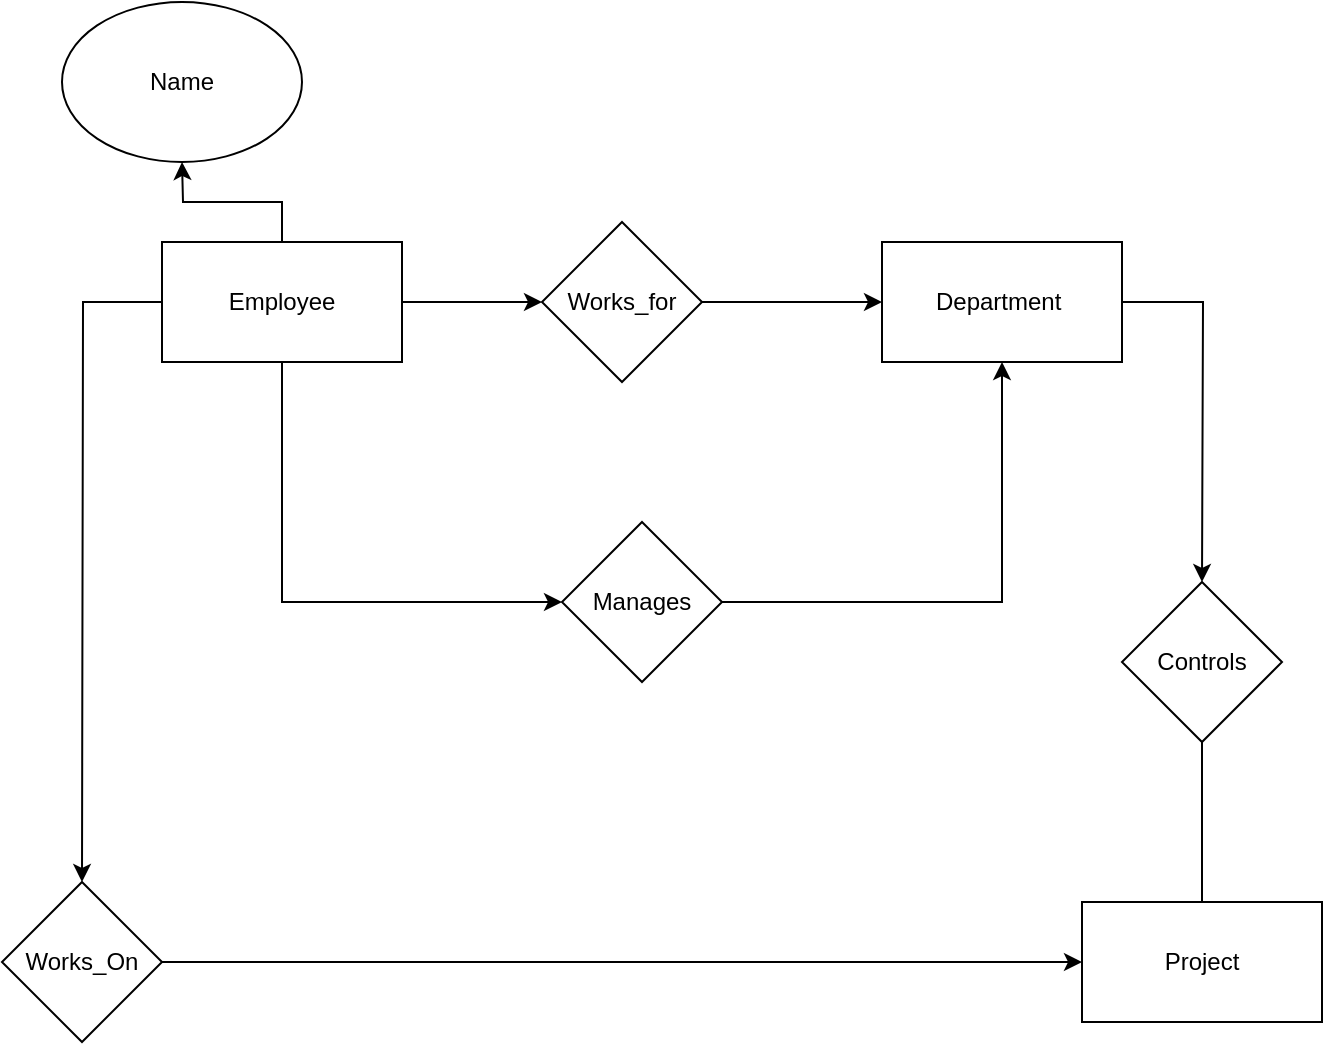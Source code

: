 <mxfile version="21.5.2" type="device">
  <diagram id="R2lEEEUBdFMjLlhIrx00" name="Page-1">
    <mxGraphModel dx="1379" dy="788" grid="1" gridSize="10" guides="1" tooltips="1" connect="1" arrows="1" fold="1" page="1" pageScale="1" pageWidth="850" pageHeight="1100" math="0" shadow="0" extFonts="Permanent Marker^https://fonts.googleapis.com/css?family=Permanent+Marker">
      <root>
        <mxCell id="0" />
        <mxCell id="1" parent="0" />
        <mxCell id="mj4JpnieNHr5O6hRnibU-2" style="edgeStyle=orthogonalEdgeStyle;rounded=0;orthogonalLoop=1;jettySize=auto;html=1;" edge="1" parent="1" source="mj4JpnieNHr5O6hRnibU-1">
          <mxGeometry relative="1" as="geometry">
            <mxPoint x="350" y="180" as="targetPoint" />
          </mxGeometry>
        </mxCell>
        <mxCell id="mj4JpnieNHr5O6hRnibU-6" style="edgeStyle=orthogonalEdgeStyle;rounded=0;orthogonalLoop=1;jettySize=auto;html=1;entryX=0;entryY=0.5;entryDx=0;entryDy=0;exitX=0.5;exitY=1;exitDx=0;exitDy=0;" edge="1" parent="1" source="mj4JpnieNHr5O6hRnibU-1" target="mj4JpnieNHr5O6hRnibU-7">
          <mxGeometry relative="1" as="geometry">
            <mxPoint x="280" y="340" as="targetPoint" />
          </mxGeometry>
        </mxCell>
        <mxCell id="mj4JpnieNHr5O6hRnibU-17" style="edgeStyle=orthogonalEdgeStyle;rounded=0;orthogonalLoop=1;jettySize=auto;html=1;" edge="1" parent="1" source="mj4JpnieNHr5O6hRnibU-1">
          <mxGeometry relative="1" as="geometry">
            <mxPoint x="120" y="470" as="targetPoint" />
          </mxGeometry>
        </mxCell>
        <mxCell id="mj4JpnieNHr5O6hRnibU-18" style="edgeStyle=orthogonalEdgeStyle;rounded=0;orthogonalLoop=1;jettySize=auto;html=1;" edge="1" parent="1" source="mj4JpnieNHr5O6hRnibU-1">
          <mxGeometry relative="1" as="geometry">
            <mxPoint x="170" y="110" as="targetPoint" />
          </mxGeometry>
        </mxCell>
        <mxCell id="mj4JpnieNHr5O6hRnibU-1" value="Employee" style="rounded=0;whiteSpace=wrap;html=1;" vertex="1" parent="1">
          <mxGeometry x="160" y="150" width="120" height="60" as="geometry" />
        </mxCell>
        <mxCell id="mj4JpnieNHr5O6hRnibU-4" style="edgeStyle=orthogonalEdgeStyle;rounded=0;orthogonalLoop=1;jettySize=auto;html=1;" edge="1" parent="1" source="mj4JpnieNHr5O6hRnibU-3">
          <mxGeometry relative="1" as="geometry">
            <mxPoint x="520" y="180" as="targetPoint" />
          </mxGeometry>
        </mxCell>
        <mxCell id="mj4JpnieNHr5O6hRnibU-3" value="Works_for" style="rhombus;whiteSpace=wrap;html=1;" vertex="1" parent="1">
          <mxGeometry x="350" y="140" width="80" height="80" as="geometry" />
        </mxCell>
        <mxCell id="mj4JpnieNHr5O6hRnibU-9" style="edgeStyle=orthogonalEdgeStyle;rounded=0;orthogonalLoop=1;jettySize=auto;html=1;" edge="1" parent="1" source="mj4JpnieNHr5O6hRnibU-5">
          <mxGeometry relative="1" as="geometry">
            <mxPoint x="680" y="320" as="targetPoint" />
          </mxGeometry>
        </mxCell>
        <mxCell id="mj4JpnieNHr5O6hRnibU-5" value="Department&amp;nbsp;" style="rounded=0;whiteSpace=wrap;html=1;" vertex="1" parent="1">
          <mxGeometry x="520" y="150" width="120" height="60" as="geometry" />
        </mxCell>
        <mxCell id="mj4JpnieNHr5O6hRnibU-8" style="edgeStyle=orthogonalEdgeStyle;rounded=0;orthogonalLoop=1;jettySize=auto;html=1;" edge="1" parent="1" source="mj4JpnieNHr5O6hRnibU-7" target="mj4JpnieNHr5O6hRnibU-5">
          <mxGeometry relative="1" as="geometry" />
        </mxCell>
        <mxCell id="mj4JpnieNHr5O6hRnibU-7" value="Manages" style="rhombus;whiteSpace=wrap;html=1;" vertex="1" parent="1">
          <mxGeometry x="360" y="290" width="80" height="80" as="geometry" />
        </mxCell>
        <mxCell id="mj4JpnieNHr5O6hRnibU-11" style="edgeStyle=orthogonalEdgeStyle;rounded=0;orthogonalLoop=1;jettySize=auto;html=1;" edge="1" parent="1" source="mj4JpnieNHr5O6hRnibU-10">
          <mxGeometry relative="1" as="geometry">
            <mxPoint x="680" y="490" as="targetPoint" />
          </mxGeometry>
        </mxCell>
        <mxCell id="mj4JpnieNHr5O6hRnibU-10" value="Controls" style="rhombus;whiteSpace=wrap;html=1;" vertex="1" parent="1">
          <mxGeometry x="640" y="320" width="80" height="80" as="geometry" />
        </mxCell>
        <mxCell id="mj4JpnieNHr5O6hRnibU-12" value="Project" style="rounded=0;whiteSpace=wrap;html=1;" vertex="1" parent="1">
          <mxGeometry x="620" y="480" width="120" height="60" as="geometry" />
        </mxCell>
        <mxCell id="mj4JpnieNHr5O6hRnibU-15" style="edgeStyle=orthogonalEdgeStyle;rounded=0;orthogonalLoop=1;jettySize=auto;html=1;entryX=0;entryY=0.5;entryDx=0;entryDy=0;" edge="1" parent="1" source="mj4JpnieNHr5O6hRnibU-14" target="mj4JpnieNHr5O6hRnibU-12">
          <mxGeometry relative="1" as="geometry" />
        </mxCell>
        <mxCell id="mj4JpnieNHr5O6hRnibU-14" value="Works_On" style="rhombus;whiteSpace=wrap;html=1;" vertex="1" parent="1">
          <mxGeometry x="80" y="470" width="80" height="80" as="geometry" />
        </mxCell>
        <mxCell id="mj4JpnieNHr5O6hRnibU-19" value="Name" style="ellipse;whiteSpace=wrap;html=1;" vertex="1" parent="1">
          <mxGeometry x="110" y="30" width="120" height="80" as="geometry" />
        </mxCell>
      </root>
    </mxGraphModel>
  </diagram>
</mxfile>
